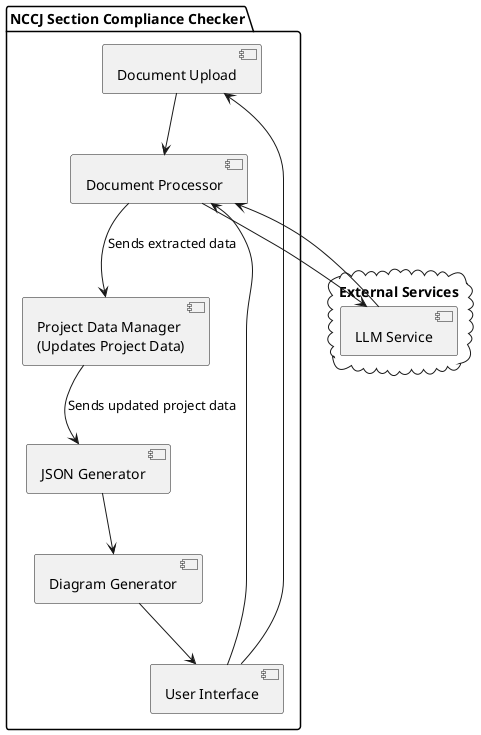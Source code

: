 @startuml NCCJ Section Compliance Checker Components

skinparam componentStyle uml2

package "NCCJ Section Compliance Checker" {
    [Document Upload] as Upload
    [Document Processor] as Processor
    [Project Data Manager\n(Updates Project Data)] as DataManager
    [JSON Generator] as JSONGen
    [Diagram Generator] as DiagramGen
    [User Interface] as UI
}

cloud "External Services" {
    [LLM Service] as LLM
}

' Initial Upload Flow
UI --> Upload
Upload --> Processor

' Analysis Flow (always on existing files)
UI --> Processor
Processor --> LLM
LLM --> Processor
Processor --> DataManager : "Sends extracted data"
DataManager --> JSONGen : "Sends updated project data"
JSONGen --> DiagramGen
DiagramGen --> UI

@enduml 